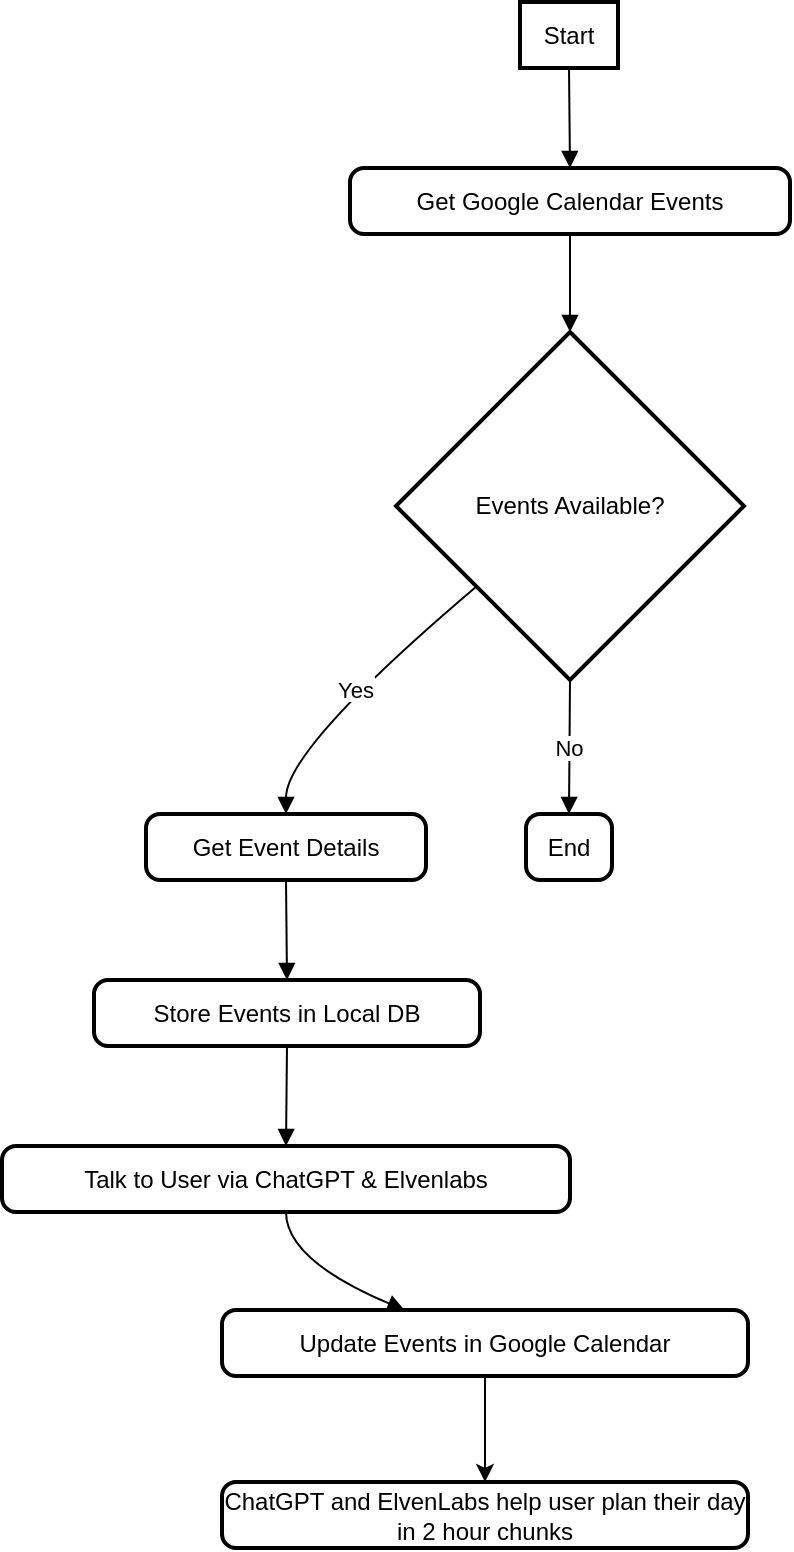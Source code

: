 <mxfile version="24.6.2" type="github">
  <diagram name="Page-1" id="z590DREp242Uhmv_04eT">
    <mxGraphModel dx="1571" dy="1829" grid="1" gridSize="10" guides="1" tooltips="1" connect="1" arrows="1" fold="1" page="1" pageScale="1" pageWidth="827" pageHeight="1169" math="0" shadow="0">
      <root>
        <mxCell id="0" />
        <mxCell id="1" parent="0" />
        <mxCell id="2" value="Start" style="whiteSpace=wrap;strokeWidth=2;" parent="1" vertex="1">
          <mxGeometry x="259" width="49" height="33" as="geometry" />
        </mxCell>
        <mxCell id="3" value="Get Google Calendar Events" style="rounded=1;absoluteArcSize=1;arcSize=14;whiteSpace=wrap;strokeWidth=2;" parent="1" vertex="1">
          <mxGeometry x="174" y="83" width="220" height="33" as="geometry" />
        </mxCell>
        <mxCell id="4" value="Events Available?" style="rhombus;strokeWidth=2;whiteSpace=wrap;" parent="1" vertex="1">
          <mxGeometry x="197" y="165" width="174" height="174" as="geometry" />
        </mxCell>
        <mxCell id="5" value="Get Event Details" style="rounded=1;absoluteArcSize=1;arcSize=14;whiteSpace=wrap;strokeWidth=2;" parent="1" vertex="1">
          <mxGeometry x="72" y="406" width="140" height="33" as="geometry" />
        </mxCell>
        <mxCell id="6" value="Store Events in Local DB" style="rounded=1;absoluteArcSize=1;arcSize=14;whiteSpace=wrap;strokeWidth=2;" parent="1" vertex="1">
          <mxGeometry x="46" y="489" width="193" height="33" as="geometry" />
        </mxCell>
        <mxCell id="7" value="Talk to User via ChatGPT &amp; Elvenlabs" style="rounded=1;absoluteArcSize=1;arcSize=14;whiteSpace=wrap;strokeWidth=2;" parent="1" vertex="1">
          <mxGeometry y="572" width="284" height="33" as="geometry" />
        </mxCell>
        <mxCell id="R_-IIMefAimd2o4EPFwZ-18" style="edgeStyle=orthogonalEdgeStyle;rounded=0;orthogonalLoop=1;jettySize=auto;html=1;entryX=0.5;entryY=0;entryDx=0;entryDy=0;" edge="1" parent="1" source="8" target="R_-IIMefAimd2o4EPFwZ-17">
          <mxGeometry relative="1" as="geometry" />
        </mxCell>
        <mxCell id="8" value="Update Events in Google Calendar" style="rounded=1;absoluteArcSize=1;arcSize=14;whiteSpace=wrap;strokeWidth=2;" parent="1" vertex="1">
          <mxGeometry x="110" y="654" width="263" height="33" as="geometry" />
        </mxCell>
        <mxCell id="9" value="End" style="rounded=1;absoluteArcSize=1;arcSize=14;whiteSpace=wrap;strokeWidth=2;" parent="1" vertex="1">
          <mxGeometry x="262" y="406" width="43" height="33" as="geometry" />
        </mxCell>
        <mxCell id="10" value="" style="curved=1;startArrow=none;endArrow=block;exitX=0.5;exitY=0.99;entryX=0.5;entryY=-0.01;" parent="1" source="2" target="3" edge="1">
          <mxGeometry relative="1" as="geometry">
            <Array as="points" />
          </mxGeometry>
        </mxCell>
        <mxCell id="11" value="" style="curved=1;startArrow=none;endArrow=block;exitX=0.5;exitY=0.98;entryX=0.5;entryY=0;" parent="1" source="3" target="4" edge="1">
          <mxGeometry relative="1" as="geometry">
            <Array as="points" />
          </mxGeometry>
        </mxCell>
        <mxCell id="12" value="Yes" style="curved=1;startArrow=none;endArrow=block;exitX=0;exitY=0.93;entryX=0.5;entryY=0.01;" parent="1" source="4" target="5" edge="1">
          <mxGeometry relative="1" as="geometry">
            <Array as="points">
              <mxPoint x="142" y="373" />
            </Array>
          </mxGeometry>
        </mxCell>
        <mxCell id="13" value="" style="curved=1;startArrow=none;endArrow=block;exitX=0.5;exitY=1;entryX=0.5;entryY=0;" parent="1" source="5" target="6" edge="1">
          <mxGeometry relative="1" as="geometry">
            <Array as="points" />
          </mxGeometry>
        </mxCell>
        <mxCell id="14" value="" style="curved=1;startArrow=none;endArrow=block;exitX=0.5;exitY=0.99;entryX=0.5;entryY=-0.01;" parent="1" source="6" target="7" edge="1">
          <mxGeometry relative="1" as="geometry">
            <Array as="points" />
          </mxGeometry>
        </mxCell>
        <mxCell id="15" value="" style="curved=1;startArrow=none;endArrow=block;exitX=0.5;exitY=0.98;entryX=0.35;entryY=0.01;" parent="1" source="7" target="8" edge="1">
          <mxGeometry relative="1" as="geometry">
            <Array as="points">
              <mxPoint x="142" y="629" />
            </Array>
          </mxGeometry>
        </mxCell>
        <mxCell id="17" value="No" style="curved=1;startArrow=none;endArrow=block;exitX=0.5;exitY=1;entryX=0.5;entryY=0.01;" parent="1" source="4" target="9" edge="1">
          <mxGeometry relative="1" as="geometry">
            <Array as="points" />
          </mxGeometry>
        </mxCell>
        <mxCell id="R_-IIMefAimd2o4EPFwZ-17" value="ChatGPT and ElvenLabs help user plan their day in 2 hour chunks" style="rounded=1;absoluteArcSize=1;arcSize=14;whiteSpace=wrap;strokeWidth=2;" vertex="1" parent="1">
          <mxGeometry x="110" y="740" width="263" height="33" as="geometry" />
        </mxCell>
      </root>
    </mxGraphModel>
  </diagram>
</mxfile>
